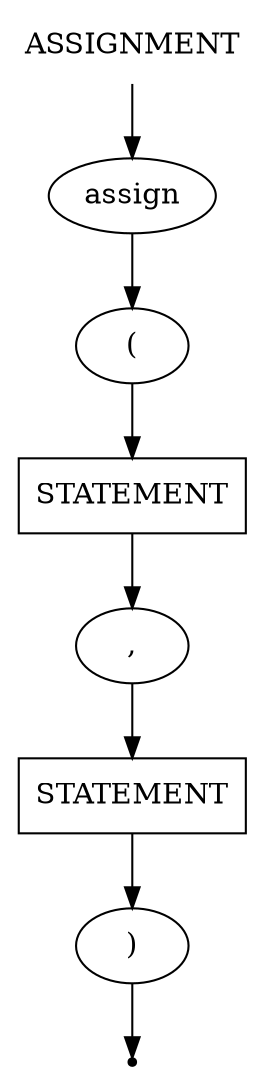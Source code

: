 digraph ASSIGNMENT {
    start [label=ASSIGNMENT shape=plaintext]
    assign [label=assign shape=oval]
    open [label="(" shape=oval]
    statement_left [label=STATEMENT shape=box]
    comma [label="," shape=oval]
    statement_right [label=STATEMENT shape=box]
    close [label=")" shape=oval]
    end [label="" shape=point]

    start -> assign
    assign -> open
    open -> statement_left
    statement_left -> comma
    comma -> statement_right
    statement_right -> close
    close -> end
}
